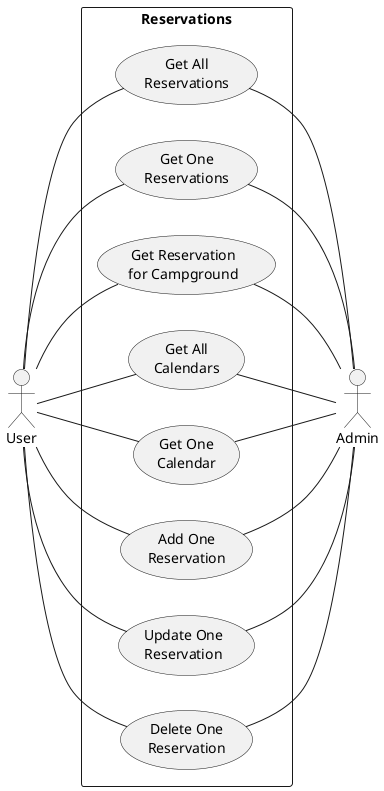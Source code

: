 @startuml
left to right direction
actor "User" as user
rectangle "Reservations" as ReservationSystem {
    usecase "Get All\nReservations" as getAll
    usecase "Get One\nReservations" as getOne
    usecase "Get Reservation\nfor Campground" as getRes
    usecase "Get All\nCalendars" as getCals
    usecase "Get One\nCalendar" as getCal
    usecase "Add One\nReservation" as add
    usecase "Update One\nReservation" as update
    usecase "Delete One\nReservation" as delete
}

user -- getAll
user -- getOne
user -- getRes
user -- getCals
user -- getCal
user -- add
user -- update
user -- delete

actor "Admin" as admin
getAll -- admin
getOne -- admin
getRes -- admin
getCals -- admin
getCal -- admin
add -- admin
update -- admin
delete -- admin

@enduml

